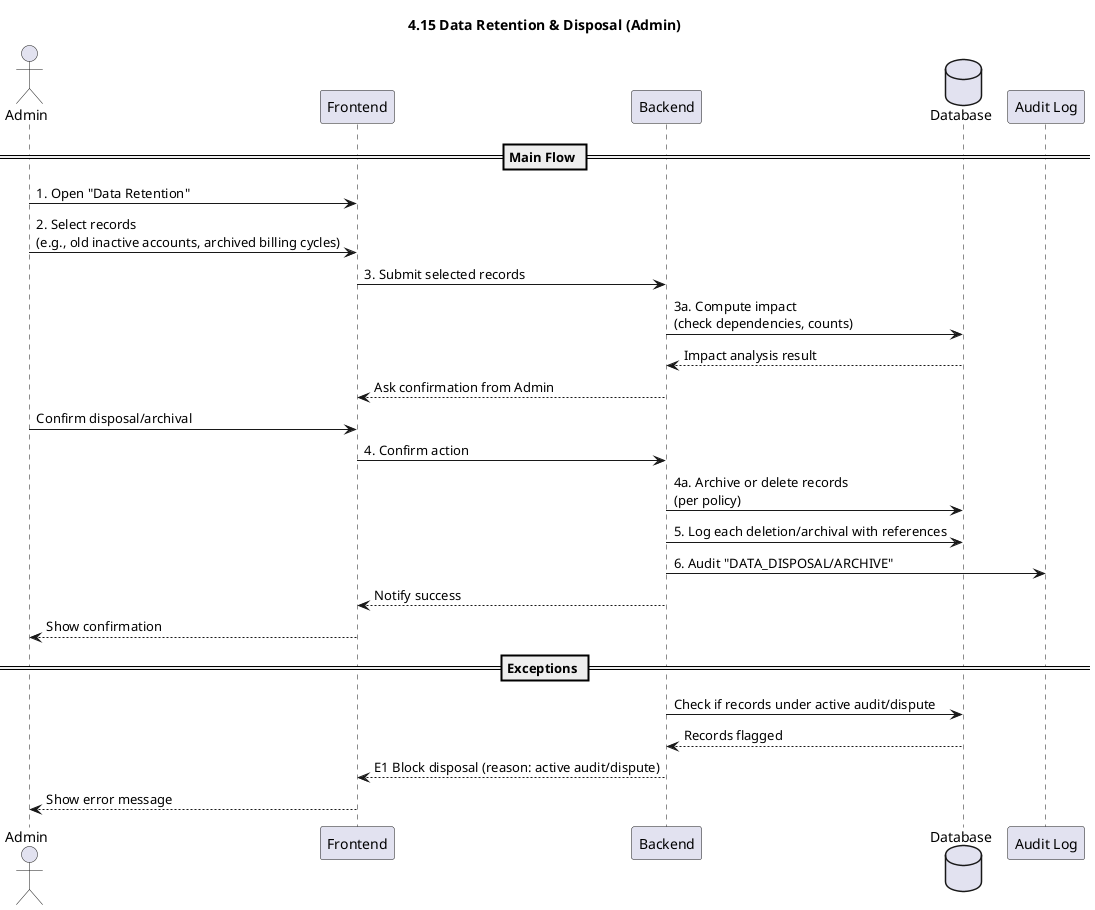 @startuml
title 4.15 Data Retention & Disposal (Admin)

actor Admin
participant Frontend
participant Backend
database Database
participant "Audit Log" as Log

== Main Flow ==
Admin -> Frontend: 1. Open "Data Retention"
Admin -> Frontend: 2. Select records\n(e.g., old inactive accounts, archived billing cycles)
Frontend -> Backend: 3. Submit selected records
Backend -> Database: 3a. Compute impact\n(check dependencies, counts)
Database --> Backend: Impact analysis result
Backend --> Frontend: Ask confirmation from Admin
Admin -> Frontend: Confirm disposal/archival
Frontend -> Backend: 4. Confirm action
Backend -> Database: 4a. Archive or delete records\n(per policy)
Backend -> Database: 5. Log each deletion/archival with references
Backend -> Log: 6. Audit "DATA_DISPOSAL/ARCHIVE"
Backend --> Frontend: Notify success
Frontend --> Admin: Show confirmation

== Exceptions ==
Backend -> Database: Check if records under active audit/dispute
Database --> Backend: Records flagged
Backend --> Frontend: E1 Block disposal (reason: active audit/dispute)
Frontend --> Admin: Show error message

@enduml
